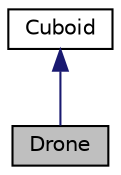 digraph "Drone"
{
 // LATEX_PDF_SIZE
  edge [fontname="Helvetica",fontsize="10",labelfontname="Helvetica",labelfontsize="10"];
  node [fontname="Helvetica",fontsize="10",shape=record];
  Node1 [label="Drone",height=0.2,width=0.4,color="black", fillcolor="grey75", style="filled", fontcolor="black",tooltip="Klasa Dron Przedstawia zlozenie figur geometrycznych przedstawiajacych drona."];
  Node2 -> Node1 [dir="back",color="midnightblue",fontsize="10",style="solid"];
  Node2 [label="Cuboid",height=0.2,width=0.4,color="black", fillcolor="white", style="filled",URL="$class_cuboid.html",tooltip="Klasa prostopadloscianu w postaci tablicy dwuwymiarowej oraz jej metody."];
}
